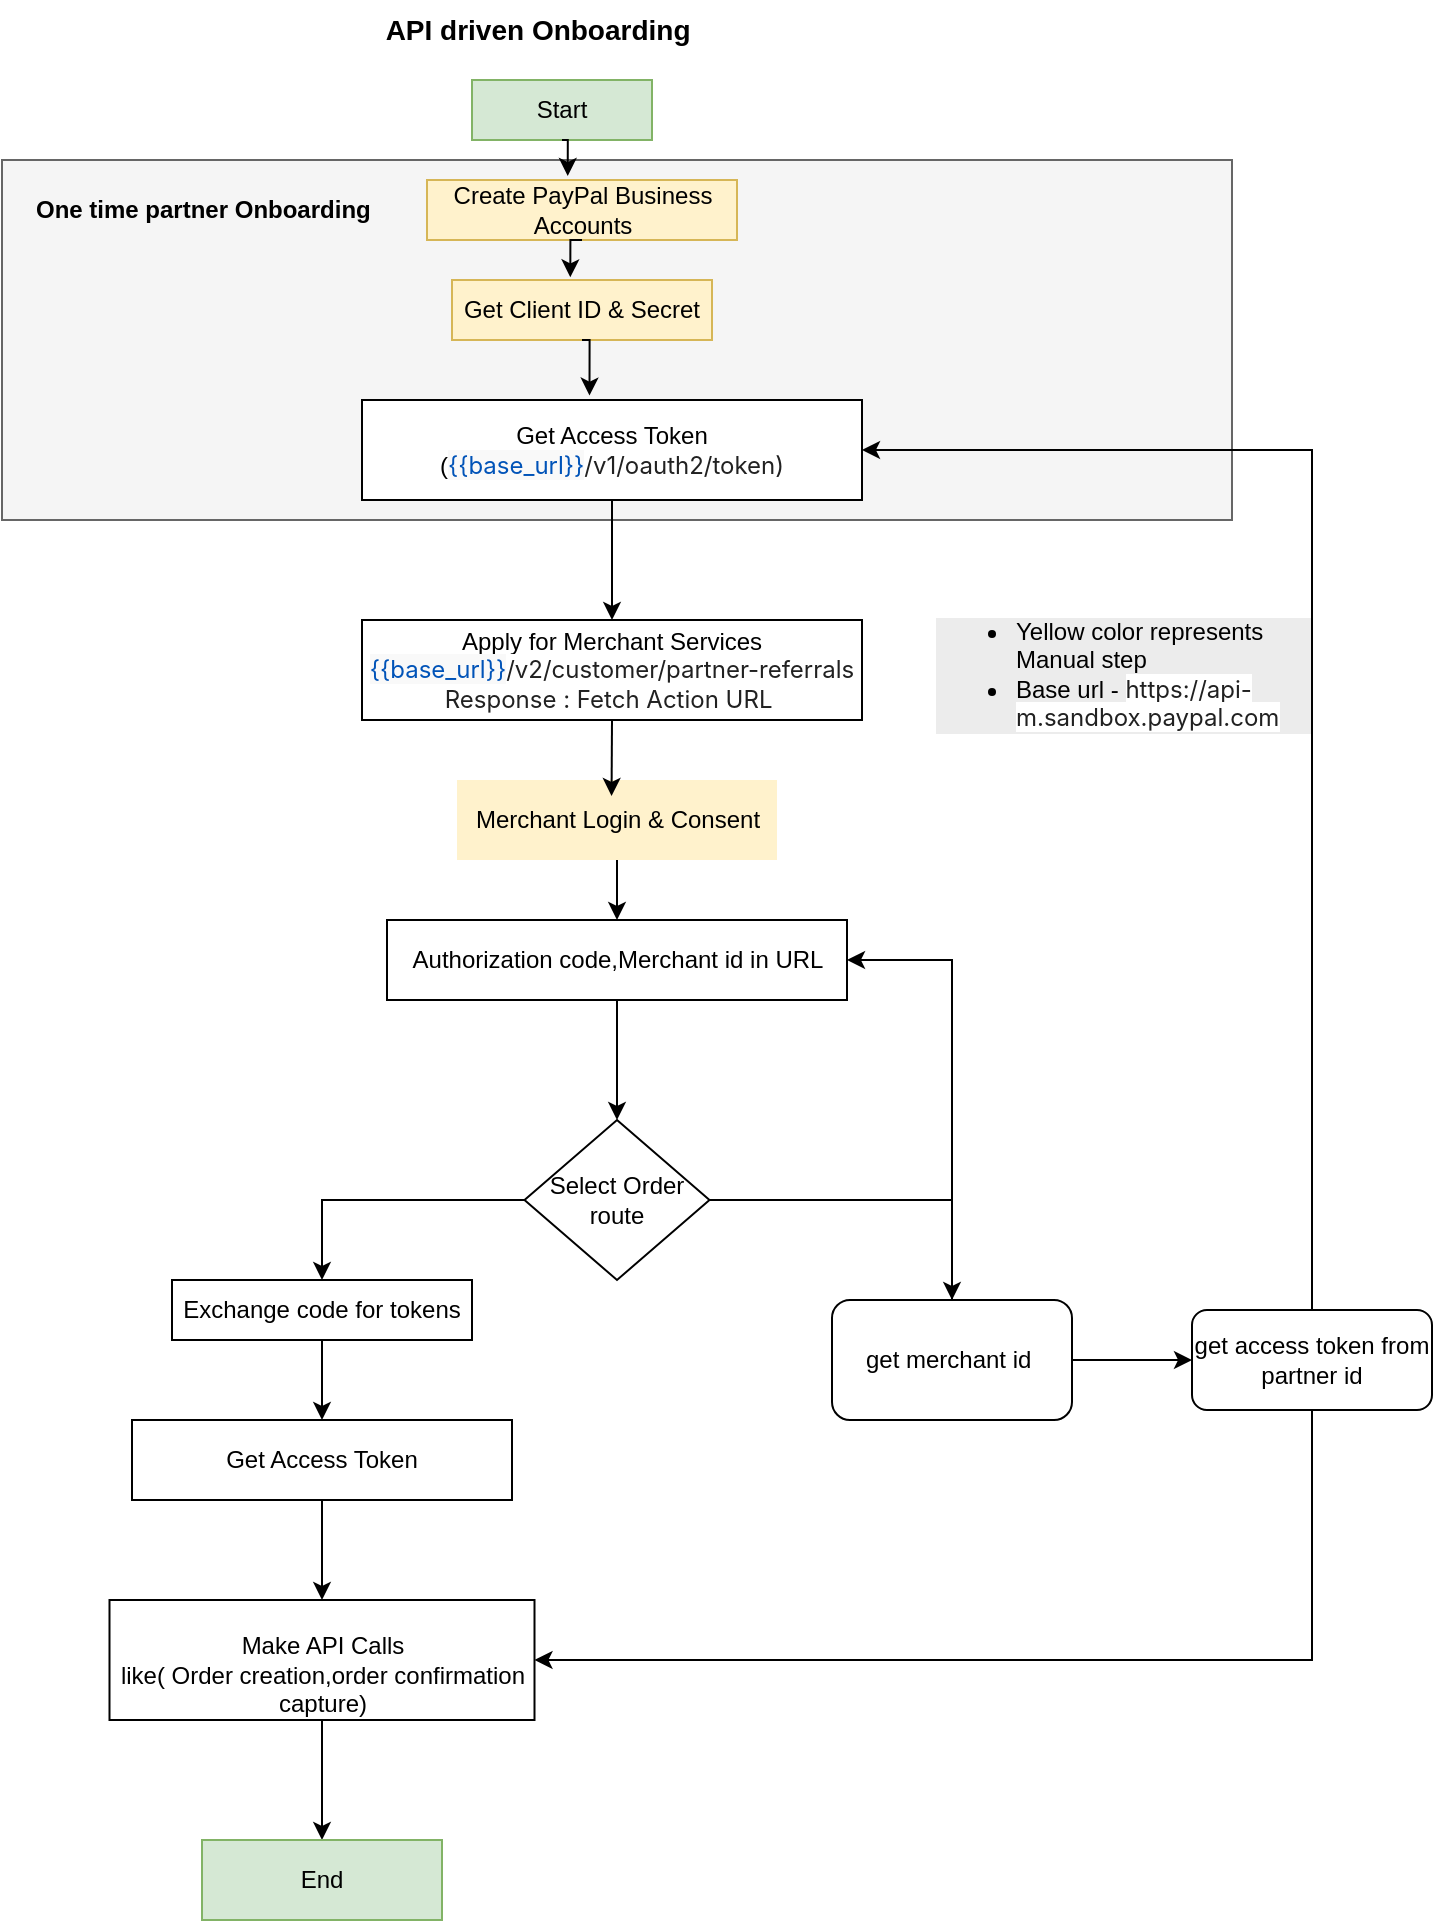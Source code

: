 <mxfile version="27.1.6" pages="3">
  <diagram name="API_driven_Onboarding_v1.1" id="b-558ikwMLMobhReqJsA">
    <mxGraphModel dx="915" dy="541" grid="1" gridSize="10" guides="1" tooltips="1" connect="1" arrows="1" fold="1" page="1" pageScale="1" pageWidth="850" pageHeight="1100" math="0" shadow="0">
      <root>
        <mxCell id="fL3iVykuM5IId6oujxRv-0" />
        <mxCell id="fL3iVykuM5IId6oujxRv-1" parent="fL3iVykuM5IId6oujxRv-0" />
        <mxCell id="fL3iVykuM5IId6oujxRv-2" value="" style="rounded=0;whiteSpace=wrap;html=1;fillColor=#f5f5f5;fontColor=#333333;strokeColor=#666666;" vertex="1" parent="fL3iVykuM5IId6oujxRv-1">
          <mxGeometry x="95" y="130" width="615" height="180" as="geometry" />
        </mxCell>
        <mxCell id="fL3iVykuM5IId6oujxRv-3" value="Start" style="rounded=0;whiteSpace=wrap;html=1;fillColor=#d5e8d4;strokeColor=#82b366;" vertex="1" parent="fL3iVykuM5IId6oujxRv-1">
          <mxGeometry x="330" y="90" width="90" height="30" as="geometry" />
        </mxCell>
        <mxCell id="fL3iVykuM5IId6oujxRv-5" value="Create PayPal Business Accounts" style="rounded=0;whiteSpace=wrap;html=1;fillColor=#fff2cc;strokeColor=#d6b656;" vertex="1" parent="fL3iVykuM5IId6oujxRv-1">
          <mxGeometry x="307.5" y="140" width="155" height="30" as="geometry" />
        </mxCell>
        <mxCell id="fL3iVykuM5IId6oujxRv-14" style="edgeStyle=orthogonalEdgeStyle;rounded=0;orthogonalLoop=1;jettySize=auto;html=1;exitX=0.5;exitY=1;exitDx=0;exitDy=0;entryX=0.454;entryY=-0.067;entryDx=0;entryDy=0;entryPerimeter=0;" edge="1" parent="fL3iVykuM5IId6oujxRv-1" source="fL3iVykuM5IId6oujxRv-3" target="fL3iVykuM5IId6oujxRv-5">
          <mxGeometry relative="1" as="geometry" />
        </mxCell>
        <mxCell id="fL3iVykuM5IId6oujxRv-15" style="edgeStyle=orthogonalEdgeStyle;rounded=0;orthogonalLoop=1;jettySize=auto;html=1;exitX=0.5;exitY=1;exitDx=0;exitDy=0;" edge="1" parent="fL3iVykuM5IId6oujxRv-1" source="fL3iVykuM5IId6oujxRv-43" target="fL3iVykuM5IId6oujxRv-41">
          <mxGeometry relative="1" as="geometry">
            <mxPoint x="388.75" y="318.24" as="targetPoint" />
          </mxGeometry>
        </mxCell>
        <mxCell id="XIdSo00pW9B0BYd-6H91-10" style="edgeStyle=orthogonalEdgeStyle;rounded=0;orthogonalLoop=1;jettySize=auto;html=1;exitX=0.5;exitY=1;exitDx=0;exitDy=0;entryX=0.5;entryY=0;entryDx=0;entryDy=0;" edge="1" parent="fL3iVykuM5IId6oujxRv-1" source="fL3iVykuM5IId6oujxRv-20" target="fL3iVykuM5IId6oujxRv-24">
          <mxGeometry relative="1" as="geometry" />
        </mxCell>
        <mxCell id="fL3iVykuM5IId6oujxRv-20" value="&lt;span&gt;Merchant Login &amp;amp; Consent&lt;/span&gt;" style="rounded=0;whiteSpace=wrap;html=1;fillColor=#fff2cc;strokeColor=none;" vertex="1" parent="fL3iVykuM5IId6oujxRv-1">
          <mxGeometry x="322.5" y="440" width="160" height="40" as="geometry" />
        </mxCell>
        <mxCell id="XIdSo00pW9B0BYd-6H91-4" style="edgeStyle=orthogonalEdgeStyle;rounded=0;orthogonalLoop=1;jettySize=auto;html=1;exitX=0.5;exitY=1;exitDx=0;exitDy=0;entryX=0.5;entryY=0;entryDx=0;entryDy=0;" edge="1" parent="fL3iVykuM5IId6oujxRv-1" source="fL3iVykuM5IId6oujxRv-24" target="XIdSo00pW9B0BYd-6H91-3">
          <mxGeometry relative="1" as="geometry" />
        </mxCell>
        <mxCell id="fL3iVykuM5IId6oujxRv-24" value="Authorization code,Merchant id in URL" style="rounded=0;whiteSpace=wrap;html=1;" vertex="1" parent="fL3iVykuM5IId6oujxRv-1">
          <mxGeometry x="287.5" y="510" width="230" height="40" as="geometry" />
        </mxCell>
        <mxCell id="fL3iVykuM5IId6oujxRv-25" style="edgeStyle=orthogonalEdgeStyle;rounded=0;orthogonalLoop=1;jettySize=auto;html=1;exitX=0.5;exitY=1;exitDx=0;exitDy=0;entryX=0.5;entryY=0;entryDx=0;entryDy=0;" edge="1" parent="fL3iVykuM5IId6oujxRv-1" source="fL3iVykuM5IId6oujxRv-26" target="fL3iVykuM5IId6oujxRv-28">
          <mxGeometry relative="1" as="geometry" />
        </mxCell>
        <mxCell id="fL3iVykuM5IId6oujxRv-26" value="Get Access Token" style="rounded=0;whiteSpace=wrap;html=1;" vertex="1" parent="fL3iVykuM5IId6oujxRv-1">
          <mxGeometry x="160" y="760" width="190" height="40" as="geometry" />
        </mxCell>
        <mxCell id="fL3iVykuM5IId6oujxRv-27" style="edgeStyle=orthogonalEdgeStyle;rounded=0;orthogonalLoop=1;jettySize=auto;html=1;exitX=0.5;exitY=1;exitDx=0;exitDy=0;entryX=0.5;entryY=0;entryDx=0;entryDy=0;" edge="1" parent="fL3iVykuM5IId6oujxRv-1" source="fL3iVykuM5IId6oujxRv-28" target="fL3iVykuM5IId6oujxRv-29">
          <mxGeometry relative="1" as="geometry" />
        </mxCell>
        <mxCell id="fL3iVykuM5IId6oujxRv-28" value="&lt;br&gt;Make API Calls&lt;br&gt;like( Order creation,order confirmation capture)" style="rounded=0;whiteSpace=wrap;html=1;" vertex="1" parent="fL3iVykuM5IId6oujxRv-1">
          <mxGeometry x="148.75" y="850" width="212.5" height="60" as="geometry" />
        </mxCell>
        <mxCell id="fL3iVykuM5IId6oujxRv-29" value="End" style="rounded=0;whiteSpace=wrap;html=1;fillColor=#d5e8d4;strokeColor=#82b366;" vertex="1" parent="fL3iVykuM5IId6oujxRv-1">
          <mxGeometry x="195" y="970" width="120" height="40" as="geometry" />
        </mxCell>
        <mxCell id="fL3iVykuM5IId6oujxRv-30" style="edgeStyle=orthogonalEdgeStyle;rounded=0;orthogonalLoop=1;jettySize=auto;html=1;exitX=0.5;exitY=1;exitDx=0;exitDy=0;entryX=0.5;entryY=0;entryDx=0;entryDy=0;" edge="1" parent="fL3iVykuM5IId6oujxRv-1" source="fL3iVykuM5IId6oujxRv-31" target="fL3iVykuM5IId6oujxRv-26">
          <mxGeometry relative="1" as="geometry" />
        </mxCell>
        <mxCell id="fL3iVykuM5IId6oujxRv-31" value="Exchange code for tokens" style="rounded=0;whiteSpace=wrap;html=1;" vertex="1" parent="fL3iVykuM5IId6oujxRv-1">
          <mxGeometry x="180" y="690" width="150" height="30" as="geometry" />
        </mxCell>
        <mxCell id="fL3iVykuM5IId6oujxRv-36" value="API driven Onboarding&amp;nbsp;" style="text;html=1;align=center;verticalAlign=middle;whiteSpace=wrap;rounded=0;fontStyle=1;fontSize=14;" vertex="1" parent="fL3iVykuM5IId6oujxRv-1">
          <mxGeometry x="285" y="50" width="160" height="30" as="geometry" />
        </mxCell>
        <mxCell id="fL3iVykuM5IId6oujxRv-37" value="" style="edgeStyle=orthogonalEdgeStyle;rounded=0;orthogonalLoop=1;jettySize=auto;html=1;exitX=0.5;exitY=1;exitDx=0;exitDy=0;entryX=0.455;entryY=-0.044;entryDx=0;entryDy=0;entryPerimeter=0;" edge="1" parent="fL3iVykuM5IId6oujxRv-1" source="fL3iVykuM5IId6oujxRv-5" target="fL3iVykuM5IId6oujxRv-38">
          <mxGeometry relative="1" as="geometry">
            <mxPoint x="383" y="180" as="sourcePoint" />
            <mxPoint x="390" y="239" as="targetPoint" />
          </mxGeometry>
        </mxCell>
        <mxCell id="fL3iVykuM5IId6oujxRv-38" value="Get Client ID &amp;amp; Secret" style="rounded=0;whiteSpace=wrap;html=1;fillColor=#fff2cc;strokeColor=#d6b656;" vertex="1" parent="fL3iVykuM5IId6oujxRv-1">
          <mxGeometry x="320" y="190" width="130" height="30" as="geometry" />
        </mxCell>
        <mxCell id="fL3iVykuM5IId6oujxRv-41" value="Apply for Merchant Services&lt;br&gt;&lt;span style=&quot;white-space-collapse: preserve; color: rgb(33, 33, 33); font-family: Inter, system-ui, -apple-system, BlinkMacSystemFont, &amp;quot;Segoe UI&amp;quot;, Roboto, Oxygen, Ubuntu, Cantarell, &amp;quot;Fira Sans&amp;quot;, &amp;quot;Droid Sans&amp;quot;, Helvetica, Arial, sans-serif; text-align: left; background-color: rgb(255, 255, 255);&quot;&gt;&lt;span style=&quot;color: rgb(0, 83, 184); background-color: rgb(249, 249, 249);&quot;&gt;{{base_url}}&lt;/span&gt;/v2/customer/partner-referrals Response : Fetch Action URL &lt;/span&gt;" style="rounded=0;whiteSpace=wrap;html=1;" vertex="1" parent="fL3iVykuM5IId6oujxRv-1">
          <mxGeometry x="275" y="360" width="250" height="50" as="geometry" />
        </mxCell>
        <mxCell id="fL3iVykuM5IId6oujxRv-42" value="" style="edgeStyle=orthogonalEdgeStyle;rounded=0;orthogonalLoop=1;jettySize=auto;html=1;exitX=0.5;exitY=1;exitDx=0;exitDy=0;entryX=0.455;entryY=-0.044;entryDx=0;entryDy=0;entryPerimeter=0;" edge="1" parent="fL3iVykuM5IId6oujxRv-1" source="fL3iVykuM5IId6oujxRv-38" target="fL3iVykuM5IId6oujxRv-43">
          <mxGeometry relative="1" as="geometry">
            <mxPoint x="375" y="230" as="sourcePoint" />
            <mxPoint x="390" y="319" as="targetPoint" />
          </mxGeometry>
        </mxCell>
        <mxCell id="fL3iVykuM5IId6oujxRv-43" value="Get Access Token &lt;br&gt;(&lt;span style=&quot;color: rgb(33, 33, 33); font-family: Inter, system-ui, -apple-system, BlinkMacSystemFont, &amp;quot;Segoe UI&amp;quot;, Roboto, Oxygen, Ubuntu, Cantarell, &amp;quot;Fira Sans&amp;quot;, &amp;quot;Droid Sans&amp;quot;, Helvetica, Arial, sans-serif; text-align: left; white-space-collapse: preserve; background-color: rgb(255, 255, 255);&quot;&gt;&lt;span style=&quot;color: rgb(0, 83, 184); background-color: rgb(249, 249, 249);&quot;&gt;{{base_url}}&lt;/span&gt;/v1/oauth2/token)&lt;/span&gt;" style="rounded=0;whiteSpace=wrap;html=1;" vertex="1" parent="fL3iVykuM5IId6oujxRv-1">
          <mxGeometry x="275" y="250" width="250" height="50" as="geometry" />
        </mxCell>
        <mxCell id="fL3iVykuM5IId6oujxRv-45" value="&lt;ul style=&quot;forced-color-adjust: none; color: rgb(0, 0, 0); font-family: Helvetica; font-size: 12px; font-style: normal; font-variant-ligatures: normal; font-variant-caps: normal; font-weight: 400; letter-spacing: normal; orphans: 2; text-align: left; text-indent: 0px; text-transform: none; widows: 2; word-spacing: 0px; -webkit-text-stroke-width: 0px; white-space: normal; background-color: rgb(236, 236, 236); text-decoration-thickness: initial; text-decoration-style: initial; text-decoration-color: initial;&quot;&gt;&lt;li style=&quot;forced-color-adjust: none;&quot;&gt;Yellow color represents Manual step&lt;/li&gt;&lt;li style=&quot;forced-color-adjust: none;&quot;&gt;Base url -&amp;nbsp;&lt;span style=&quot;color: rgb(33, 33, 33); font-family: Inter, system-ui, -apple-system, BlinkMacSystemFont, &amp;quot;Segoe UI&amp;quot;, Roboto, Oxygen, Ubuntu, Cantarell, &amp;quot;Fira Sans&amp;quot;, &amp;quot;Droid Sans&amp;quot;, Helvetica, Arial, sans-serif; white-space-collapse: preserve; background-color: rgb(255, 255, 255);&quot;&gt;https://api-m.sandbox.paypal.com&lt;/span&gt;&lt;/li&gt;&lt;/ul&gt;&lt;div&gt;&amp;nbsp; &amp;nbsp;&lt;/div&gt;&lt;div&gt;&amp;nbsp; &amp;nbsp;&lt;/div&gt;" style="text;whiteSpace=wrap;html=1;" vertex="1" parent="fL3iVykuM5IId6oujxRv-1">
          <mxGeometry x="560" y="340" width="190" height="110" as="geometry" />
        </mxCell>
        <mxCell id="fL3iVykuM5IId6oujxRv-46" value="&lt;b&gt;One time partner Onboarding&lt;/b&gt;" style="text;html=1;align=left;verticalAlign=middle;whiteSpace=wrap;rounded=0;" vertex="1" parent="fL3iVykuM5IId6oujxRv-1">
          <mxGeometry x="110" y="140" width="170" height="30" as="geometry" />
        </mxCell>
        <mxCell id="XIdSo00pW9B0BYd-6H91-0" style="edgeStyle=orthogonalEdgeStyle;rounded=0;orthogonalLoop=1;jettySize=auto;html=1;exitX=0.5;exitY=1;exitDx=0;exitDy=0;entryX=0.483;entryY=0.2;entryDx=0;entryDy=0;entryPerimeter=0;" edge="1" parent="fL3iVykuM5IId6oujxRv-1" source="fL3iVykuM5IId6oujxRv-41" target="fL3iVykuM5IId6oujxRv-20">
          <mxGeometry relative="1" as="geometry" />
        </mxCell>
        <mxCell id="XIdSo00pW9B0BYd-6H91-5" style="edgeStyle=orthogonalEdgeStyle;rounded=0;orthogonalLoop=1;jettySize=auto;html=1;exitX=0;exitY=0.5;exitDx=0;exitDy=0;entryX=0.5;entryY=0;entryDx=0;entryDy=0;" edge="1" parent="fL3iVykuM5IId6oujxRv-1" source="XIdSo00pW9B0BYd-6H91-3" target="fL3iVykuM5IId6oujxRv-31">
          <mxGeometry relative="1" as="geometry" />
        </mxCell>
        <mxCell id="XIdSo00pW9B0BYd-6H91-15" style="edgeStyle=orthogonalEdgeStyle;rounded=0;orthogonalLoop=1;jettySize=auto;html=1;exitX=1;exitY=0.5;exitDx=0;exitDy=0;" edge="1" parent="fL3iVykuM5IId6oujxRv-1" source="XIdSo00pW9B0BYd-6H91-3" target="XIdSo00pW9B0BYd-6H91-14">
          <mxGeometry relative="1" as="geometry" />
        </mxCell>
        <mxCell id="XIdSo00pW9B0BYd-6H91-3" value="Select Order route" style="rhombus;whiteSpace=wrap;html=1;" vertex="1" parent="fL3iVykuM5IId6oujxRv-1">
          <mxGeometry x="356.25" y="610" width="92.5" height="80" as="geometry" />
        </mxCell>
        <mxCell id="XIdSo00pW9B0BYd-6H91-16" style="edgeStyle=orthogonalEdgeStyle;rounded=0;orthogonalLoop=1;jettySize=auto;html=1;exitX=0.5;exitY=0;exitDx=0;exitDy=0;entryX=1;entryY=0.5;entryDx=0;entryDy=0;" edge="1" parent="fL3iVykuM5IId6oujxRv-1" source="XIdSo00pW9B0BYd-6H91-14" target="fL3iVykuM5IId6oujxRv-24">
          <mxGeometry relative="1" as="geometry" />
        </mxCell>
        <mxCell id="XIdSo00pW9B0BYd-6H91-22" style="edgeStyle=orthogonalEdgeStyle;rounded=0;orthogonalLoop=1;jettySize=auto;html=1;exitX=1;exitY=0.5;exitDx=0;exitDy=0;entryX=0;entryY=0.5;entryDx=0;entryDy=0;" edge="1" parent="fL3iVykuM5IId6oujxRv-1" source="XIdSo00pW9B0BYd-6H91-14" target="XIdSo00pW9B0BYd-6H91-17">
          <mxGeometry relative="1" as="geometry" />
        </mxCell>
        <mxCell id="XIdSo00pW9B0BYd-6H91-14" value="get merchant id&amp;nbsp;" style="rounded=1;whiteSpace=wrap;html=1;" vertex="1" parent="fL3iVykuM5IId6oujxRv-1">
          <mxGeometry x="510" y="700" width="120" height="60" as="geometry" />
        </mxCell>
        <mxCell id="XIdSo00pW9B0BYd-6H91-18" style="edgeStyle=orthogonalEdgeStyle;rounded=0;orthogonalLoop=1;jettySize=auto;html=1;exitX=0.5;exitY=0;exitDx=0;exitDy=0;entryX=1;entryY=0.5;entryDx=0;entryDy=0;" edge="1" parent="fL3iVykuM5IId6oujxRv-1" source="XIdSo00pW9B0BYd-6H91-17" target="fL3iVykuM5IId6oujxRv-43">
          <mxGeometry relative="1" as="geometry" />
        </mxCell>
        <mxCell id="XIdSo00pW9B0BYd-6H91-19" style="edgeStyle=orthogonalEdgeStyle;rounded=0;orthogonalLoop=1;jettySize=auto;html=1;exitX=0.5;exitY=1;exitDx=0;exitDy=0;entryX=1;entryY=0.5;entryDx=0;entryDy=0;" edge="1" parent="fL3iVykuM5IId6oujxRv-1" source="XIdSo00pW9B0BYd-6H91-17" target="fL3iVykuM5IId6oujxRv-28">
          <mxGeometry relative="1" as="geometry" />
        </mxCell>
        <mxCell id="XIdSo00pW9B0BYd-6H91-17" value="get access token from partner id" style="rounded=1;whiteSpace=wrap;html=1;" vertex="1" parent="fL3iVykuM5IId6oujxRv-1">
          <mxGeometry x="690" y="705" width="120" height="50" as="geometry" />
        </mxCell>
      </root>
    </mxGraphModel>
  </diagram>
  <diagram id="QfbBK8lO0MnmvMkJf9D4" name="Manual_Business_Account_Onboarding">
    <mxGraphModel dx="778" dy="460" grid="1" gridSize="10" guides="1" tooltips="1" connect="1" arrows="1" fold="1" page="1" pageScale="1" pageWidth="850" pageHeight="1100" math="0" shadow="0">
      <root>
        <mxCell id="0" />
        <mxCell id="1" parent="0" />
        <mxCell id="jk72Cgu8Y6E74k1PlKQX-1" value="Business Account Onboarding - Manual Process" style="text;html=1;align=center;verticalAlign=middle;whiteSpace=wrap;rounded=0;fontSize=14;fontStyle=1" parent="1" vertex="1">
          <mxGeometry x="280" y="40" width="280" height="30" as="geometry" />
        </mxCell>
        <mxCell id="Ef3LMupbQL8ZXkhZZ35Q-6" style="edgeStyle=orthogonalEdgeStyle;rounded=0;orthogonalLoop=1;jettySize=auto;html=1;exitX=0.5;exitY=1;exitDx=0;exitDy=0;entryX=0.5;entryY=0;entryDx=0;entryDy=0;" parent="1" source="JIbJfcNN-nFoBIgTuptf-1" target="JIbJfcNN-nFoBIgTuptf-2" edge="1">
          <mxGeometry relative="1" as="geometry" />
        </mxCell>
        <mxCell id="JIbJfcNN-nFoBIgTuptf-1" value="Start" style="rounded=0;whiteSpace=wrap;html=1;fillColor=#d5e8d4;strokeColor=#82b366;" parent="1" vertex="1">
          <mxGeometry x="364" y="80" width="95" height="30" as="geometry" />
        </mxCell>
        <mxCell id="Ef3LMupbQL8ZXkhZZ35Q-8" style="edgeStyle=orthogonalEdgeStyle;rounded=0;orthogonalLoop=1;jettySize=auto;html=1;exitX=0.5;exitY=1;exitDx=0;exitDy=0;" parent="1" source="JIbJfcNN-nFoBIgTuptf-2" target="JIbJfcNN-nFoBIgTuptf-3" edge="1">
          <mxGeometry relative="1" as="geometry" />
        </mxCell>
        <mxCell id="JIbJfcNN-nFoBIgTuptf-2" value="Visit PayPal Business Signup" style="rounded=0;whiteSpace=wrap;html=1;" parent="1" vertex="1">
          <mxGeometry x="320" y="150" width="183" height="30" as="geometry" />
        </mxCell>
        <mxCell id="Ef3LMupbQL8ZXkhZZ35Q-9" style="edgeStyle=orthogonalEdgeStyle;rounded=0;orthogonalLoop=1;jettySize=auto;html=1;exitX=0.5;exitY=1;exitDx=0;exitDy=0;entryX=0.5;entryY=0;entryDx=0;entryDy=0;" parent="1" source="JIbJfcNN-nFoBIgTuptf-3" target="JIbJfcNN-nFoBIgTuptf-4" edge="1">
          <mxGeometry relative="1" as="geometry" />
        </mxCell>
        <mxCell id="JIbJfcNN-nFoBIgTuptf-3" value="Select Business Account Type" style="rounded=0;whiteSpace=wrap;html=1;" parent="1" vertex="1">
          <mxGeometry x="349" y="220" width="125" height="40" as="geometry" />
        </mxCell>
        <mxCell id="Ef3LMupbQL8ZXkhZZ35Q-5" style="edgeStyle=orthogonalEdgeStyle;rounded=0;orthogonalLoop=1;jettySize=auto;html=1;exitX=0.5;exitY=1;exitDx=0;exitDy=0;" parent="1" source="JIbJfcNN-nFoBIgTuptf-4" target="JIbJfcNN-nFoBIgTuptf-8" edge="1">
          <mxGeometry relative="1" as="geometry" />
        </mxCell>
        <mxCell id="JIbJfcNN-nFoBIgTuptf-4" value="Enter Business Details" style="rounded=0;whiteSpace=wrap;html=1;" parent="1" vertex="1">
          <mxGeometry x="343" y="290" width="137" height="30" as="geometry" />
        </mxCell>
        <mxCell id="JIbJfcNN-nFoBIgTuptf-7" value="&lt;ul&gt;&lt;li&gt;Legal Business Name&lt;/li&gt;&lt;li&gt;&lt;span style=&quot;background-color: transparent; color: light-dark(rgb(0, 0, 0), rgb(255, 255, 255));&quot;&gt;Business Address&lt;/span&gt;&lt;/li&gt;&lt;li&gt;&lt;span style=&quot;background-color: transparent; color: light-dark(rgb(0, 0, 0), rgb(255, 255, 255));&quot;&gt;Business Type&lt;/span&gt;&lt;/li&gt;&lt;li&gt;Contact Information&lt;/li&gt;&lt;/ul&gt;" style="text;html=1;align=left;verticalAlign=middle;whiteSpace=wrap;rounded=0;labelBorderColor=none;strokeColor=default;" parent="1" vertex="1">
          <mxGeometry x="530" y="270" width="190" height="80" as="geometry" />
        </mxCell>
        <mxCell id="Ef3LMupbQL8ZXkhZZ35Q-10" value="&lt;b&gt;New User&lt;/b&gt;" style="edgeStyle=orthogonalEdgeStyle;rounded=0;orthogonalLoop=1;jettySize=auto;html=1;exitX=0;exitY=1;exitDx=0;exitDy=0;entryX=0.5;entryY=0;entryDx=0;entryDy=0;" parent="1" source="JIbJfcNN-nFoBIgTuptf-8" target="JIbJfcNN-nFoBIgTuptf-15" edge="1">
          <mxGeometry relative="1" as="geometry" />
        </mxCell>
        <mxCell id="Ef3LMupbQL8ZXkhZZ35Q-11" value="&lt;b&gt;Existing Personal User&lt;/b&gt;" style="edgeStyle=orthogonalEdgeStyle;rounded=0;orthogonalLoop=1;jettySize=auto;html=1;exitX=0.5;exitY=1;exitDx=0;exitDy=0;" parent="1" source="JIbJfcNN-nFoBIgTuptf-8" target="JIbJfcNN-nFoBIgTuptf-9" edge="1">
          <mxGeometry relative="1" as="geometry" />
        </mxCell>
        <mxCell id="JIbJfcNN-nFoBIgTuptf-8" value="New or Existing User" style="rhombus;whiteSpace=wrap;html=1;" parent="1" vertex="1">
          <mxGeometry x="347.25" y="360" width="128.5" height="90" as="geometry" />
        </mxCell>
        <mxCell id="Ef3LMupbQL8ZXkhZZ35Q-13" style="edgeStyle=orthogonalEdgeStyle;rounded=0;orthogonalLoop=1;jettySize=auto;html=1;exitX=0.5;exitY=1;exitDx=0;exitDy=0;entryX=0.5;entryY=0;entryDx=0;entryDy=0;" parent="1" source="JIbJfcNN-nFoBIgTuptf-9" target="JIbJfcNN-nFoBIgTuptf-12" edge="1">
          <mxGeometry relative="1" as="geometry" />
        </mxCell>
        <mxCell id="JIbJfcNN-nFoBIgTuptf-9" value="Upgrade to Business Account" style="rounded=0;whiteSpace=wrap;html=1;" parent="1" vertex="1">
          <mxGeometry x="351.5" y="490" width="120" height="40" as="geometry" />
        </mxCell>
        <mxCell id="JIbJfcNN-nFoBIgTuptf-11" style="edgeStyle=orthogonalEdgeStyle;rounded=0;orthogonalLoop=1;jettySize=auto;html=1;exitX=0.5;exitY=1;exitDx=0;exitDy=0;" parent="1" source="JIbJfcNN-nFoBIgTuptf-9" target="JIbJfcNN-nFoBIgTuptf-9" edge="1">
          <mxGeometry relative="1" as="geometry" />
        </mxCell>
        <mxCell id="JIbJfcNN-nFoBIgTuptf-14" value="" style="edgeStyle=orthogonalEdgeStyle;rounded=0;orthogonalLoop=1;jettySize=auto;html=1;" parent="1" source="JIbJfcNN-nFoBIgTuptf-12" target="JIbJfcNN-nFoBIgTuptf-13" edge="1">
          <mxGeometry relative="1" as="geometry" />
        </mxCell>
        <mxCell id="JIbJfcNN-nFoBIgTuptf-12" value="Verify Email Address" style="rounded=0;whiteSpace=wrap;html=1;" parent="1" vertex="1">
          <mxGeometry x="355.75" y="560" width="120" height="40" as="geometry" />
        </mxCell>
        <mxCell id="Ef3LMupbQL8ZXkhZZ35Q-15" style="edgeStyle=orthogonalEdgeStyle;rounded=0;orthogonalLoop=1;jettySize=auto;html=1;exitX=0.5;exitY=1;exitDx=0;exitDy=0;" parent="1" source="JIbJfcNN-nFoBIgTuptf-13" target="JIbJfcNN-nFoBIgTuptf-16" edge="1">
          <mxGeometry relative="1" as="geometry" />
        </mxCell>
        <mxCell id="JIbJfcNN-nFoBIgTuptf-13" value="Submit Business Documentation (KYC)" style="rounded=0;whiteSpace=wrap;html=1;" parent="1" vertex="1">
          <mxGeometry x="355.75" y="640" width="120" height="40" as="geometry" />
        </mxCell>
        <mxCell id="Ef3LMupbQL8ZXkhZZ35Q-14" style="edgeStyle=orthogonalEdgeStyle;rounded=0;orthogonalLoop=1;jettySize=auto;html=1;entryX=0;entryY=0.5;entryDx=0;entryDy=0;" parent="1" source="JIbJfcNN-nFoBIgTuptf-15" target="JIbJfcNN-nFoBIgTuptf-12" edge="1">
          <mxGeometry relative="1" as="geometry" />
        </mxCell>
        <mxCell id="JIbJfcNN-nFoBIgTuptf-15" value="Create Paypal Account" style="rounded=0;whiteSpace=wrap;html=1;" parent="1" vertex="1">
          <mxGeometry x="120" y="450" width="120" height="45" as="geometry" />
        </mxCell>
        <mxCell id="Ef3LMupbQL8ZXkhZZ35Q-16" value="Approved" style="edgeStyle=orthogonalEdgeStyle;rounded=0;orthogonalLoop=1;jettySize=auto;html=1;exitX=0;exitY=1;exitDx=0;exitDy=0;fontStyle=1" parent="1" source="JIbJfcNN-nFoBIgTuptf-16" target="JIbJfcNN-nFoBIgTuptf-19" edge="1">
          <mxGeometry x="0.698" relative="1" as="geometry">
            <mxPoint as="offset" />
          </mxGeometry>
        </mxCell>
        <mxCell id="Ef3LMupbQL8ZXkhZZ35Q-22" value="&lt;b&gt;Pending&lt;/b&gt;" style="edgeStyle=orthogonalEdgeStyle;rounded=0;orthogonalLoop=1;jettySize=auto;html=1;exitX=0.5;exitY=1;exitDx=0;exitDy=0;entryX=0.5;entryY=0;entryDx=0;entryDy=0;" parent="1" source="JIbJfcNN-nFoBIgTuptf-16" target="JIbJfcNN-nFoBIgTuptf-20" edge="1">
          <mxGeometry relative="1" as="geometry" />
        </mxCell>
        <mxCell id="JIbJfcNN-nFoBIgTuptf-16" value="Verification Status" style="rhombus;whiteSpace=wrap;html=1;" parent="1" vertex="1">
          <mxGeometry x="351.5" y="730" width="127.5" height="100" as="geometry" />
        </mxCell>
        <mxCell id="Ef3LMupbQL8ZXkhZZ35Q-19" style="edgeStyle=orthogonalEdgeStyle;rounded=0;orthogonalLoop=1;jettySize=auto;html=1;exitX=0.5;exitY=1;exitDx=0;exitDy=0;" parent="1" source="JIbJfcNN-nFoBIgTuptf-19" target="JIbJfcNN-nFoBIgTuptf-22" edge="1">
          <mxGeometry relative="1" as="geometry" />
        </mxCell>
        <mxCell id="JIbJfcNN-nFoBIgTuptf-19" value="Link Bank Account" style="rounded=0;whiteSpace=wrap;html=1;" parent="1" vertex="1">
          <mxGeometry x="190" y="870" width="120" height="30" as="geometry" />
        </mxCell>
        <mxCell id="JIbJfcNN-nFoBIgTuptf-20" value="Manual Review" style="rounded=0;whiteSpace=wrap;html=1;fillColor=#ffe6cc;strokeColor=#d79b00;" parent="1" vertex="1">
          <mxGeometry x="355.25" y="875" width="120" height="35" as="geometry" />
        </mxCell>
        <mxCell id="JIbJfcNN-nFoBIgTuptf-21" value="Resubmit Documents" style="rounded=0;whiteSpace=wrap;html=1;fillColor=#f8cecc;strokeColor=#FF3333;" parent="1" vertex="1">
          <mxGeometry x="570" y="870" width="120" height="40" as="geometry" />
        </mxCell>
        <mxCell id="Ef3LMupbQL8ZXkhZZ35Q-20" style="edgeStyle=orthogonalEdgeStyle;rounded=0;orthogonalLoop=1;jettySize=auto;html=1;exitX=0.5;exitY=1;exitDx=0;exitDy=0;entryX=0.5;entryY=0;entryDx=0;entryDy=0;" parent="1" source="JIbJfcNN-nFoBIgTuptf-22" target="JIbJfcNN-nFoBIgTuptf-23" edge="1">
          <mxGeometry relative="1" as="geometry" />
        </mxCell>
        <mxCell id="JIbJfcNN-nFoBIgTuptf-22" value="Select Payment Solutions" style="rounded=0;whiteSpace=wrap;html=1;" parent="1" vertex="1">
          <mxGeometry x="190" y="930" width="120" height="40" as="geometry" />
        </mxCell>
        <mxCell id="Ef3LMupbQL8ZXkhZZ35Q-21" style="edgeStyle=orthogonalEdgeStyle;rounded=0;orthogonalLoop=1;jettySize=auto;html=1;exitX=0.5;exitY=1;exitDx=0;exitDy=0;" parent="1" source="JIbJfcNN-nFoBIgTuptf-23" target="JIbJfcNN-nFoBIgTuptf-24" edge="1">
          <mxGeometry relative="1" as="geometry" />
        </mxCell>
        <mxCell id="JIbJfcNN-nFoBIgTuptf-23" value="Accept Legal Agreements" style="rounded=0;whiteSpace=wrap;html=1;" parent="1" vertex="1">
          <mxGeometry x="190" y="1000" width="120" height="40" as="geometry" />
        </mxCell>
        <mxCell id="JIbJfcNN-nFoBIgTuptf-24" value="Account Activated" style="rounded=0;whiteSpace=wrap;html=1;fillColor=#d5e8d4;strokeColor=#82b366;" parent="1" vertex="1">
          <mxGeometry x="190" y="1060" width="120" height="30" as="geometry" />
        </mxCell>
        <mxCell id="Ef3LMupbQL8ZXkhZZ35Q-18" value="&lt;b&gt;Rejected&lt;/b&gt;" style="edgeStyle=orthogonalEdgeStyle;rounded=0;orthogonalLoop=1;jettySize=auto;html=1;exitX=1;exitY=0.5;exitDx=0;exitDy=0;entryX=0.572;entryY=0.011;entryDx=0;entryDy=0;entryPerimeter=0;" parent="1" source="JIbJfcNN-nFoBIgTuptf-16" target="JIbJfcNN-nFoBIgTuptf-21" edge="1">
          <mxGeometry x="0.836" relative="1" as="geometry">
            <Array as="points">
              <mxPoint x="479" y="810" />
              <mxPoint x="639" y="810" />
            </Array>
            <mxPoint as="offset" />
          </mxGeometry>
        </mxCell>
      </root>
    </mxGraphModel>
  </diagram>
  <diagram name="API_driven_Onboarding_v1.0" id="wWZD42jAFgPFImZ6PZbN">
    <mxGraphModel dx="778" dy="460" grid="1" gridSize="10" guides="1" tooltips="1" connect="1" arrows="1" fold="1" page="1" pageScale="1" pageWidth="850" pageHeight="1100" math="0" shadow="0">
      <root>
        <mxCell id="0" />
        <mxCell id="1" parent="0" />
        <mxCell id="F7vniRP8Im6kEhmp5TsT-2" value="" style="rounded=0;whiteSpace=wrap;html=1;fillColor=#f5f5f5;fontColor=#333333;strokeColor=#666666;" vertex="1" parent="1">
          <mxGeometry x="95" y="130" width="615" height="180" as="geometry" />
        </mxCell>
        <mxCell id="_dLaWfmIIYTCIAaOerGN-1" value="Start" style="rounded=0;whiteSpace=wrap;html=1;fillColor=#d5e8d4;strokeColor=#82b366;" parent="1" vertex="1">
          <mxGeometry x="330" y="90" width="90" height="30" as="geometry" />
        </mxCell>
        <mxCell id="_dLaWfmIIYTCIAaOerGN-2" value="" style="curved=1;endArrow=classic;html=1;rounded=0;exitX=1;exitY=0.5;exitDx=0;exitDy=0;" parent="1" source="_dLaWfmIIYTCIAaOerGN-35" target="_dLaWfmIIYTCIAaOerGN-19" edge="1">
          <mxGeometry width="50" height="50" relative="1" as="geometry">
            <mxPoint x="445" y="630" as="sourcePoint" />
            <mxPoint x="495" y="580" as="targetPoint" />
            <Array as="points">
              <mxPoint x="690" y="740" />
              <mxPoint x="445" y="580" />
            </Array>
          </mxGeometry>
        </mxCell>
        <mxCell id="_dLaWfmIIYTCIAaOerGN-3" value="Create PayPal Business Accounts" style="rounded=0;whiteSpace=wrap;html=1;fillColor=#fff2cc;strokeColor=#d6b656;" parent="1" vertex="1">
          <mxGeometry x="307.5" y="140" width="155" height="30" as="geometry" />
        </mxCell>
        <mxCell id="_dLaWfmIIYTCIAaOerGN-4" style="edgeStyle=orthogonalEdgeStyle;rounded=0;orthogonalLoop=1;jettySize=auto;html=1;entryX=0.5;entryY=0;entryDx=0;entryDy=0;" parent="1" source="_dLaWfmIIYTCIAaOerGN-5" target="_dLaWfmIIYTCIAaOerGN-8" edge="1">
          <mxGeometry relative="1" as="geometry" />
        </mxCell>
        <mxCell id="_dLaWfmIIYTCIAaOerGN-5" value="Create Merchant Bussiness Account" style="rounded=0;whiteSpace=wrap;html=1;fillColor=#fff2cc;strokeColor=#d6b656;" parent="1" vertex="1">
          <mxGeometry x="275" y="320" width="250" height="40" as="geometry" />
        </mxCell>
        <mxCell id="_dLaWfmIIYTCIAaOerGN-6" style="edgeStyle=orthogonalEdgeStyle;rounded=0;orthogonalLoop=1;jettySize=auto;html=1;exitX=0.5;exitY=1;exitDx=0;exitDy=0;entryX=0.5;entryY=0;entryDx=0;entryDy=0;" parent="1" source="_dLaWfmIIYTCIAaOerGN-8" target="_dLaWfmIIYTCIAaOerGN-10" edge="1">
          <mxGeometry relative="1" as="geometry" />
        </mxCell>
        <mxCell id="_dLaWfmIIYTCIAaOerGN-7" style="edgeStyle=orthogonalEdgeStyle;rounded=0;orthogonalLoop=1;jettySize=auto;html=1;exitX=1;exitY=0.5;exitDx=0;exitDy=0;entryX=0.5;entryY=0;entryDx=0;entryDy=0;" parent="1" source="_dLaWfmIIYTCIAaOerGN-8" target="_dLaWfmIIYTCIAaOerGN-11" edge="1">
          <mxGeometry relative="1" as="geometry" />
        </mxCell>
        <mxCell id="_dLaWfmIIYTCIAaOerGN-8" value="Approved" style="rhombus;whiteSpace=wrap;html=1;" parent="1" vertex="1">
          <mxGeometry x="150" y="360" width="80" height="80" as="geometry" />
        </mxCell>
        <mxCell id="_dLaWfmIIYTCIAaOerGN-9" style="edgeStyle=orthogonalEdgeStyle;rounded=0;orthogonalLoop=1;jettySize=auto;html=1;exitX=0.5;exitY=1;exitDx=0;exitDy=0;entryX=0.5;entryY=0;entryDx=0;entryDy=0;" parent="1" source="_dLaWfmIIYTCIAaOerGN-10" target="_dLaWfmIIYTCIAaOerGN-15" edge="1">
          <mxGeometry relative="1" as="geometry" />
        </mxCell>
        <mxCell id="_dLaWfmIIYTCIAaOerGN-10" value="Access Developer Dashboard" style="rounded=0;whiteSpace=wrap;html=1;" parent="1" vertex="1">
          <mxGeometry x="260" y="440" width="120" height="40" as="geometry" />
        </mxCell>
        <mxCell id="_dLaWfmIIYTCIAaOerGN-11" value="Resolve Issues" style="rounded=0;whiteSpace=wrap;html=1;" parent="1" vertex="1">
          <mxGeometry x="560" y="420" width="115" height="40" as="geometry" />
        </mxCell>
        <mxCell id="_dLaWfmIIYTCIAaOerGN-12" style="edgeStyle=orthogonalEdgeStyle;rounded=0;orthogonalLoop=1;jettySize=auto;html=1;exitX=0.5;exitY=1;exitDx=0;exitDy=0;entryX=0.454;entryY=-0.067;entryDx=0;entryDy=0;entryPerimeter=0;" parent="1" source="_dLaWfmIIYTCIAaOerGN-1" target="_dLaWfmIIYTCIAaOerGN-3" edge="1">
          <mxGeometry relative="1" as="geometry" />
        </mxCell>
        <mxCell id="_dLaWfmIIYTCIAaOerGN-13" style="edgeStyle=orthogonalEdgeStyle;rounded=0;orthogonalLoop=1;jettySize=auto;html=1;exitX=0.5;exitY=1;exitDx=0;exitDy=0;entryX=0.455;entryY=-0.044;entryDx=0;entryDy=0;entryPerimeter=0;" parent="1" source="0DnkfBZBkiZkFcXIVfkG-6" target="_dLaWfmIIYTCIAaOerGN-5" edge="1">
          <mxGeometry relative="1" as="geometry" />
        </mxCell>
        <mxCell id="_dLaWfmIIYTCIAaOerGN-14" style="edgeStyle=orthogonalEdgeStyle;rounded=0;orthogonalLoop=1;jettySize=auto;html=1;exitX=0.5;exitY=1;exitDx=0;exitDy=0;entryX=0.5;entryY=0;entryDx=0;entryDy=0;" parent="1" source="_dLaWfmIIYTCIAaOerGN-15" edge="1">
          <mxGeometry relative="1" as="geometry">
            <mxPoint x="310" y="510" as="targetPoint" />
          </mxGeometry>
        </mxCell>
        <mxCell id="_dLaWfmIIYTCIAaOerGN-18" style="edgeStyle=orthogonalEdgeStyle;rounded=0;orthogonalLoop=1;jettySize=auto;html=1;exitX=0.5;exitY=1;exitDx=0;exitDy=0;entryX=0.5;entryY=0;entryDx=0;entryDy=0;" parent="1" source="_dLaWfmIIYTCIAaOerGN-19" target="_dLaWfmIIYTCIAaOerGN-21" edge="1">
          <mxGeometry relative="1" as="geometry" />
        </mxCell>
        <mxCell id="_dLaWfmIIYTCIAaOerGN-19" value="Get Action URL" style="rounded=0;whiteSpace=wrap;html=1;" parent="1" vertex="1">
          <mxGeometry x="205" y="570" width="210" height="40" as="geometry" />
        </mxCell>
        <mxCell id="_dLaWfmIIYTCIAaOerGN-20" style="edgeStyle=orthogonalEdgeStyle;rounded=0;orthogonalLoop=1;jettySize=auto;html=1;exitX=0.5;exitY=1;exitDx=0;exitDy=0;entryX=0.5;entryY=0;entryDx=0;entryDy=0;" parent="1" source="_dLaWfmIIYTCIAaOerGN-21" target="_dLaWfmIIYTCIAaOerGN-23" edge="1">
          <mxGeometry relative="1" as="geometry" />
        </mxCell>
        <mxCell id="_dLaWfmIIYTCIAaOerGN-21" value="&lt;span&gt;Merchant Login &amp;amp; Consent&lt;/span&gt;" style="rounded=0;whiteSpace=wrap;html=1;fillColor=#fff2cc;strokeColor=none;" parent="1" vertex="1">
          <mxGeometry x="230" y="630" width="160" height="40" as="geometry" />
        </mxCell>
        <mxCell id="_dLaWfmIIYTCIAaOerGN-22" style="edgeStyle=orthogonalEdgeStyle;rounded=0;orthogonalLoop=1;jettySize=auto;html=1;exitX=0;exitY=1;exitDx=0;exitDy=0;entryX=0.5;entryY=0;entryDx=0;entryDy=0;" parent="1" source="_dLaWfmIIYTCIAaOerGN-23" target="_dLaWfmIIYTCIAaOerGN-25" edge="1">
          <mxGeometry relative="1" as="geometry">
            <Array as="points">
              <mxPoint x="155" y="750" />
            </Array>
          </mxGeometry>
        </mxCell>
        <mxCell id="_dLaWfmIIYTCIAaOerGN-23" value="Redirect to your App ?" style="rhombus;whiteSpace=wrap;html=1;" parent="1" vertex="1">
          <mxGeometry x="270" y="690" width="80" height="80" as="geometry" />
        </mxCell>
        <mxCell id="_dLaWfmIIYTCIAaOerGN-24" style="edgeStyle=orthogonalEdgeStyle;rounded=0;orthogonalLoop=1;jettySize=auto;html=1;exitX=0.5;exitY=1;exitDx=0;exitDy=0;entryX=0.5;entryY=0;entryDx=0;entryDy=0;" parent="1" source="_dLaWfmIIYTCIAaOerGN-25" target="_dLaWfmIIYTCIAaOerGN-32" edge="1">
          <mxGeometry relative="1" as="geometry" />
        </mxCell>
        <mxCell id="_dLaWfmIIYTCIAaOerGN-25" value="Authorization code in URL" style="rounded=0;whiteSpace=wrap;html=1;" parent="1" vertex="1">
          <mxGeometry x="40" y="780" width="230" height="40" as="geometry" />
        </mxCell>
        <mxCell id="_dLaWfmIIYTCIAaOerGN-26" style="edgeStyle=orthogonalEdgeStyle;rounded=0;orthogonalLoop=1;jettySize=auto;html=1;exitX=0.5;exitY=1;exitDx=0;exitDy=0;entryX=0.5;entryY=0;entryDx=0;entryDy=0;" parent="1" source="_dLaWfmIIYTCIAaOerGN-27" target="_dLaWfmIIYTCIAaOerGN-29" edge="1">
          <mxGeometry relative="1" as="geometry" />
        </mxCell>
        <mxCell id="_dLaWfmIIYTCIAaOerGN-27" value="Get Access Token" style="rounded=0;whiteSpace=wrap;html=1;" parent="1" vertex="1">
          <mxGeometry x="60" y="920" width="190" height="40" as="geometry" />
        </mxCell>
        <mxCell id="_dLaWfmIIYTCIAaOerGN-28" style="edgeStyle=orthogonalEdgeStyle;rounded=0;orthogonalLoop=1;jettySize=auto;html=1;exitX=0.5;exitY=1;exitDx=0;exitDy=0;entryX=0.5;entryY=0;entryDx=0;entryDy=0;" parent="1" source="_dLaWfmIIYTCIAaOerGN-29" target="_dLaWfmIIYTCIAaOerGN-30" edge="1">
          <mxGeometry relative="1" as="geometry" />
        </mxCell>
        <mxCell id="_dLaWfmIIYTCIAaOerGN-29" value="&lt;br&gt;Make API Calls&lt;br&gt;like( Order creation,order confirmation capture)" style="rounded=0;whiteSpace=wrap;html=1;" parent="1" vertex="1">
          <mxGeometry x="67.5" y="990" width="212.5" height="60" as="geometry" />
        </mxCell>
        <mxCell id="_dLaWfmIIYTCIAaOerGN-30" value="End" style="rounded=0;whiteSpace=wrap;html=1;fillColor=#d5e8d4;strokeColor=#82b366;" parent="1" vertex="1">
          <mxGeometry x="110" y="1080" width="120" height="40" as="geometry" />
        </mxCell>
        <mxCell id="_dLaWfmIIYTCIAaOerGN-31" style="edgeStyle=orthogonalEdgeStyle;rounded=0;orthogonalLoop=1;jettySize=auto;html=1;exitX=0.5;exitY=1;exitDx=0;exitDy=0;entryX=0.5;entryY=0;entryDx=0;entryDy=0;" parent="1" source="_dLaWfmIIYTCIAaOerGN-32" target="_dLaWfmIIYTCIAaOerGN-27" edge="1">
          <mxGeometry relative="1" as="geometry" />
        </mxCell>
        <mxCell id="_dLaWfmIIYTCIAaOerGN-32" value="Exchange code for tokens" style="rounded=0;whiteSpace=wrap;html=1;" parent="1" vertex="1">
          <mxGeometry x="80" y="860" width="150" height="30" as="geometry" />
        </mxCell>
        <mxCell id="_dLaWfmIIYTCIAaOerGN-33" style="edgeStyle=orthogonalEdgeStyle;rounded=0;orthogonalLoop=1;jettySize=auto;html=1;exitX=0.5;exitY=1;exitDx=0;exitDy=0;entryX=0.5;entryY=0;entryDx=0;entryDy=0;" parent="1" source="_dLaWfmIIYTCIAaOerGN-34" target="_dLaWfmIIYTCIAaOerGN-35" edge="1">
          <mxGeometry relative="1" as="geometry" />
        </mxCell>
        <mxCell id="_dLaWfmIIYTCIAaOerGN-34" value="Error Parameters in URL" style="rounded=0;whiteSpace=wrap;html=1;" parent="1" vertex="1">
          <mxGeometry x="360" y="780" width="170" height="40" as="geometry" />
        </mxCell>
        <mxCell id="_dLaWfmIIYTCIAaOerGN-35" value="Troubleshoot" style="rounded=0;whiteSpace=wrap;html=1;" parent="1" vertex="1">
          <mxGeometry x="560" y="880" width="150" height="40" as="geometry" />
        </mxCell>
        <mxCell id="_dLaWfmIIYTCIAaOerGN-36" style="edgeStyle=orthogonalEdgeStyle;rounded=0;orthogonalLoop=1;jettySize=auto;html=1;exitX=1;exitY=1;exitDx=0;exitDy=0;entryX=0.573;entryY=0;entryDx=0;entryDy=0;entryPerimeter=0;" parent="1" source="_dLaWfmIIYTCIAaOerGN-23" target="_dLaWfmIIYTCIAaOerGN-34" edge="1">
          <mxGeometry relative="1" as="geometry" />
        </mxCell>
        <mxCell id="kklXYgPzfh_oWhYOKBbD-1" value="API driven Onboarding&amp;nbsp;" style="text;html=1;align=center;verticalAlign=middle;whiteSpace=wrap;rounded=0;fontStyle=1;fontSize=14;" parent="1" vertex="1">
          <mxGeometry x="285" y="50" width="160" height="30" as="geometry" />
        </mxCell>
        <mxCell id="0DnkfBZBkiZkFcXIVfkG-4" value="" style="edgeStyle=orthogonalEdgeStyle;rounded=0;orthogonalLoop=1;jettySize=auto;html=1;exitX=0.5;exitY=1;exitDx=0;exitDy=0;entryX=0.455;entryY=-0.044;entryDx=0;entryDy=0;entryPerimeter=0;" parent="1" source="_dLaWfmIIYTCIAaOerGN-3" target="0DnkfBZBkiZkFcXIVfkG-2" edge="1">
          <mxGeometry relative="1" as="geometry">
            <mxPoint x="383" y="180" as="sourcePoint" />
            <mxPoint x="390" y="239" as="targetPoint" />
          </mxGeometry>
        </mxCell>
        <mxCell id="0DnkfBZBkiZkFcXIVfkG-2" value="Get Client ID &amp;amp; Secret" style="rounded=0;whiteSpace=wrap;html=1;fillColor=#fff2cc;strokeColor=#d6b656;" parent="1" vertex="1">
          <mxGeometry x="320" y="190" width="130" height="30" as="geometry" />
        </mxCell>
        <mxCell id="0DnkfBZBkiZkFcXIVfkG-5" style="edgeStyle=orthogonalEdgeStyle;rounded=0;orthogonalLoop=1;jettySize=auto;html=1;exitX=0.5;exitY=1;exitDx=0;exitDy=0;entryX=0.465;entryY=-0.05;entryDx=0;entryDy=0;entryPerimeter=0;" parent="1" source="_dLaWfmIIYTCIAaOerGN-15" target="_dLaWfmIIYTCIAaOerGN-19" edge="1">
          <mxGeometry relative="1" as="geometry">
            <mxPoint x="300" y="520" as="sourcePoint" />
            <mxPoint x="300" y="550" as="targetPoint" />
          </mxGeometry>
        </mxCell>
        <mxCell id="0DnkfBZBkiZkFcXIVfkG-8" value="" style="edgeStyle=orthogonalEdgeStyle;rounded=0;orthogonalLoop=1;jettySize=auto;html=1;exitX=0.5;exitY=1;exitDx=0;exitDy=0;entryX=0.5;entryY=0;entryDx=0;entryDy=0;" parent="1" target="_dLaWfmIIYTCIAaOerGN-15" edge="1">
          <mxGeometry relative="1" as="geometry">
            <mxPoint x="300" y="520" as="sourcePoint" />
            <mxPoint x="300" y="550" as="targetPoint" />
          </mxGeometry>
        </mxCell>
        <mxCell id="_dLaWfmIIYTCIAaOerGN-15" value="Apply for Merchant Services&lt;br&gt;&lt;span style=&quot;white-space-collapse: preserve; color: rgb(33, 33, 33); font-family: Inter, system-ui, -apple-system, BlinkMacSystemFont, &amp;quot;Segoe UI&amp;quot;, Roboto, Oxygen, Ubuntu, Cantarell, &amp;quot;Fira Sans&amp;quot;, &amp;quot;Droid Sans&amp;quot;, Helvetica, Arial, sans-serif; text-align: left; background-color: rgb(255, 255, 255);&quot;&gt;&lt;span style=&quot;color: rgb(0, 83, 184); background-color: rgb(249, 249, 249);&quot;&gt;{{base_url}}&lt;/span&gt;/v2/customer/partner-referrals&lt;/span&gt;" style="rounded=0;whiteSpace=wrap;html=1;" parent="1" vertex="1">
          <mxGeometry x="200" y="500" width="250" height="40" as="geometry" />
        </mxCell>
        <mxCell id="0DnkfBZBkiZkFcXIVfkG-9" value="" style="edgeStyle=orthogonalEdgeStyle;rounded=0;orthogonalLoop=1;jettySize=auto;html=1;exitX=0.5;exitY=1;exitDx=0;exitDy=0;entryX=0.455;entryY=-0.044;entryDx=0;entryDy=0;entryPerimeter=0;" parent="1" source="0DnkfBZBkiZkFcXIVfkG-2" target="0DnkfBZBkiZkFcXIVfkG-6" edge="1">
          <mxGeometry relative="1" as="geometry">
            <mxPoint x="375" y="230" as="sourcePoint" />
            <mxPoint x="390" y="319" as="targetPoint" />
          </mxGeometry>
        </mxCell>
        <mxCell id="0DnkfBZBkiZkFcXIVfkG-6" value="Get Access Token &lt;br&gt;(&lt;span style=&quot;color: rgb(33, 33, 33); font-family: Inter, system-ui, -apple-system, BlinkMacSystemFont, &amp;quot;Segoe UI&amp;quot;, Roboto, Oxygen, Ubuntu, Cantarell, &amp;quot;Fira Sans&amp;quot;, &amp;quot;Droid Sans&amp;quot;, Helvetica, Arial, sans-serif; text-align: left; white-space-collapse: preserve; background-color: rgb(255, 255, 255);&quot;&gt;&lt;span style=&quot;color: rgb(0, 83, 184); background-color: rgb(249, 249, 249);&quot;&gt;{{base_url}}&lt;/span&gt;/v1/oauth2/token)&lt;/span&gt;" style="rounded=0;whiteSpace=wrap;html=1;" parent="1" vertex="1">
          <mxGeometry x="275" y="250" width="250" height="50" as="geometry" />
        </mxCell>
        <mxCell id="LYH2kiVl-Ig2eaK8wPI--2" value="" style="curved=1;endArrow=classic;html=1;rounded=0;" parent="1" edge="1">
          <mxGeometry width="50" height="50" relative="1" as="geometry">
            <mxPoint x="400" y="360" as="sourcePoint" />
            <mxPoint x="620" y="460" as="targetPoint" />
            <Array as="points">
              <mxPoint x="690" y="360" />
              <mxPoint x="770" y="470" />
              <mxPoint x="620" y="510" />
              <mxPoint x="570" y="460" />
            </Array>
          </mxGeometry>
        </mxCell>
        <mxCell id="gyKiG7uHMAiJ7Bx-N5Hc-1" value="&lt;ul style=&quot;forced-color-adjust: none; color: rgb(0, 0, 0); font-family: Helvetica; font-size: 12px; font-style: normal; font-variant-ligatures: normal; font-variant-caps: normal; font-weight: 400; letter-spacing: normal; orphans: 2; text-align: left; text-indent: 0px; text-transform: none; widows: 2; word-spacing: 0px; -webkit-text-stroke-width: 0px; white-space: normal; background-color: rgb(236, 236, 236); text-decoration-thickness: initial; text-decoration-style: initial; text-decoration-color: initial;&quot;&gt;&lt;li style=&quot;forced-color-adjust: none;&quot;&gt;Yellow color represents Manual step&lt;/li&gt;&lt;li style=&quot;forced-color-adjust: none;&quot;&gt;Base url -&amp;nbsp;&lt;span style=&quot;color: rgb(33, 33, 33); font-family: Inter, system-ui, -apple-system, BlinkMacSystemFont, &amp;quot;Segoe UI&amp;quot;, Roboto, Oxygen, Ubuntu, Cantarell, &amp;quot;Fira Sans&amp;quot;, &amp;quot;Droid Sans&amp;quot;, Helvetica, Arial, sans-serif; white-space-collapse: preserve; background-color: rgb(255, 255, 255);&quot;&gt;https://api-m.sandbox.paypal.com&lt;/span&gt;&lt;/li&gt;&lt;/ul&gt;&lt;div&gt;&amp;nbsp; &amp;nbsp;&lt;/div&gt;&lt;div&gt;&amp;nbsp; &amp;nbsp;&lt;/div&gt;" style="text;whiteSpace=wrap;html=1;" parent="1" vertex="1">
          <mxGeometry x="620" y="600" width="190" height="110" as="geometry" />
        </mxCell>
        <mxCell id="F7vniRP8Im6kEhmp5TsT-3" value="&lt;b&gt;One time partner Onboarding&lt;/b&gt;" style="text;html=1;align=left;verticalAlign=middle;whiteSpace=wrap;rounded=0;" vertex="1" parent="1">
          <mxGeometry x="110" y="140" width="170" height="30" as="geometry" />
        </mxCell>
      </root>
    </mxGraphModel>
  </diagram>
</mxfile>
